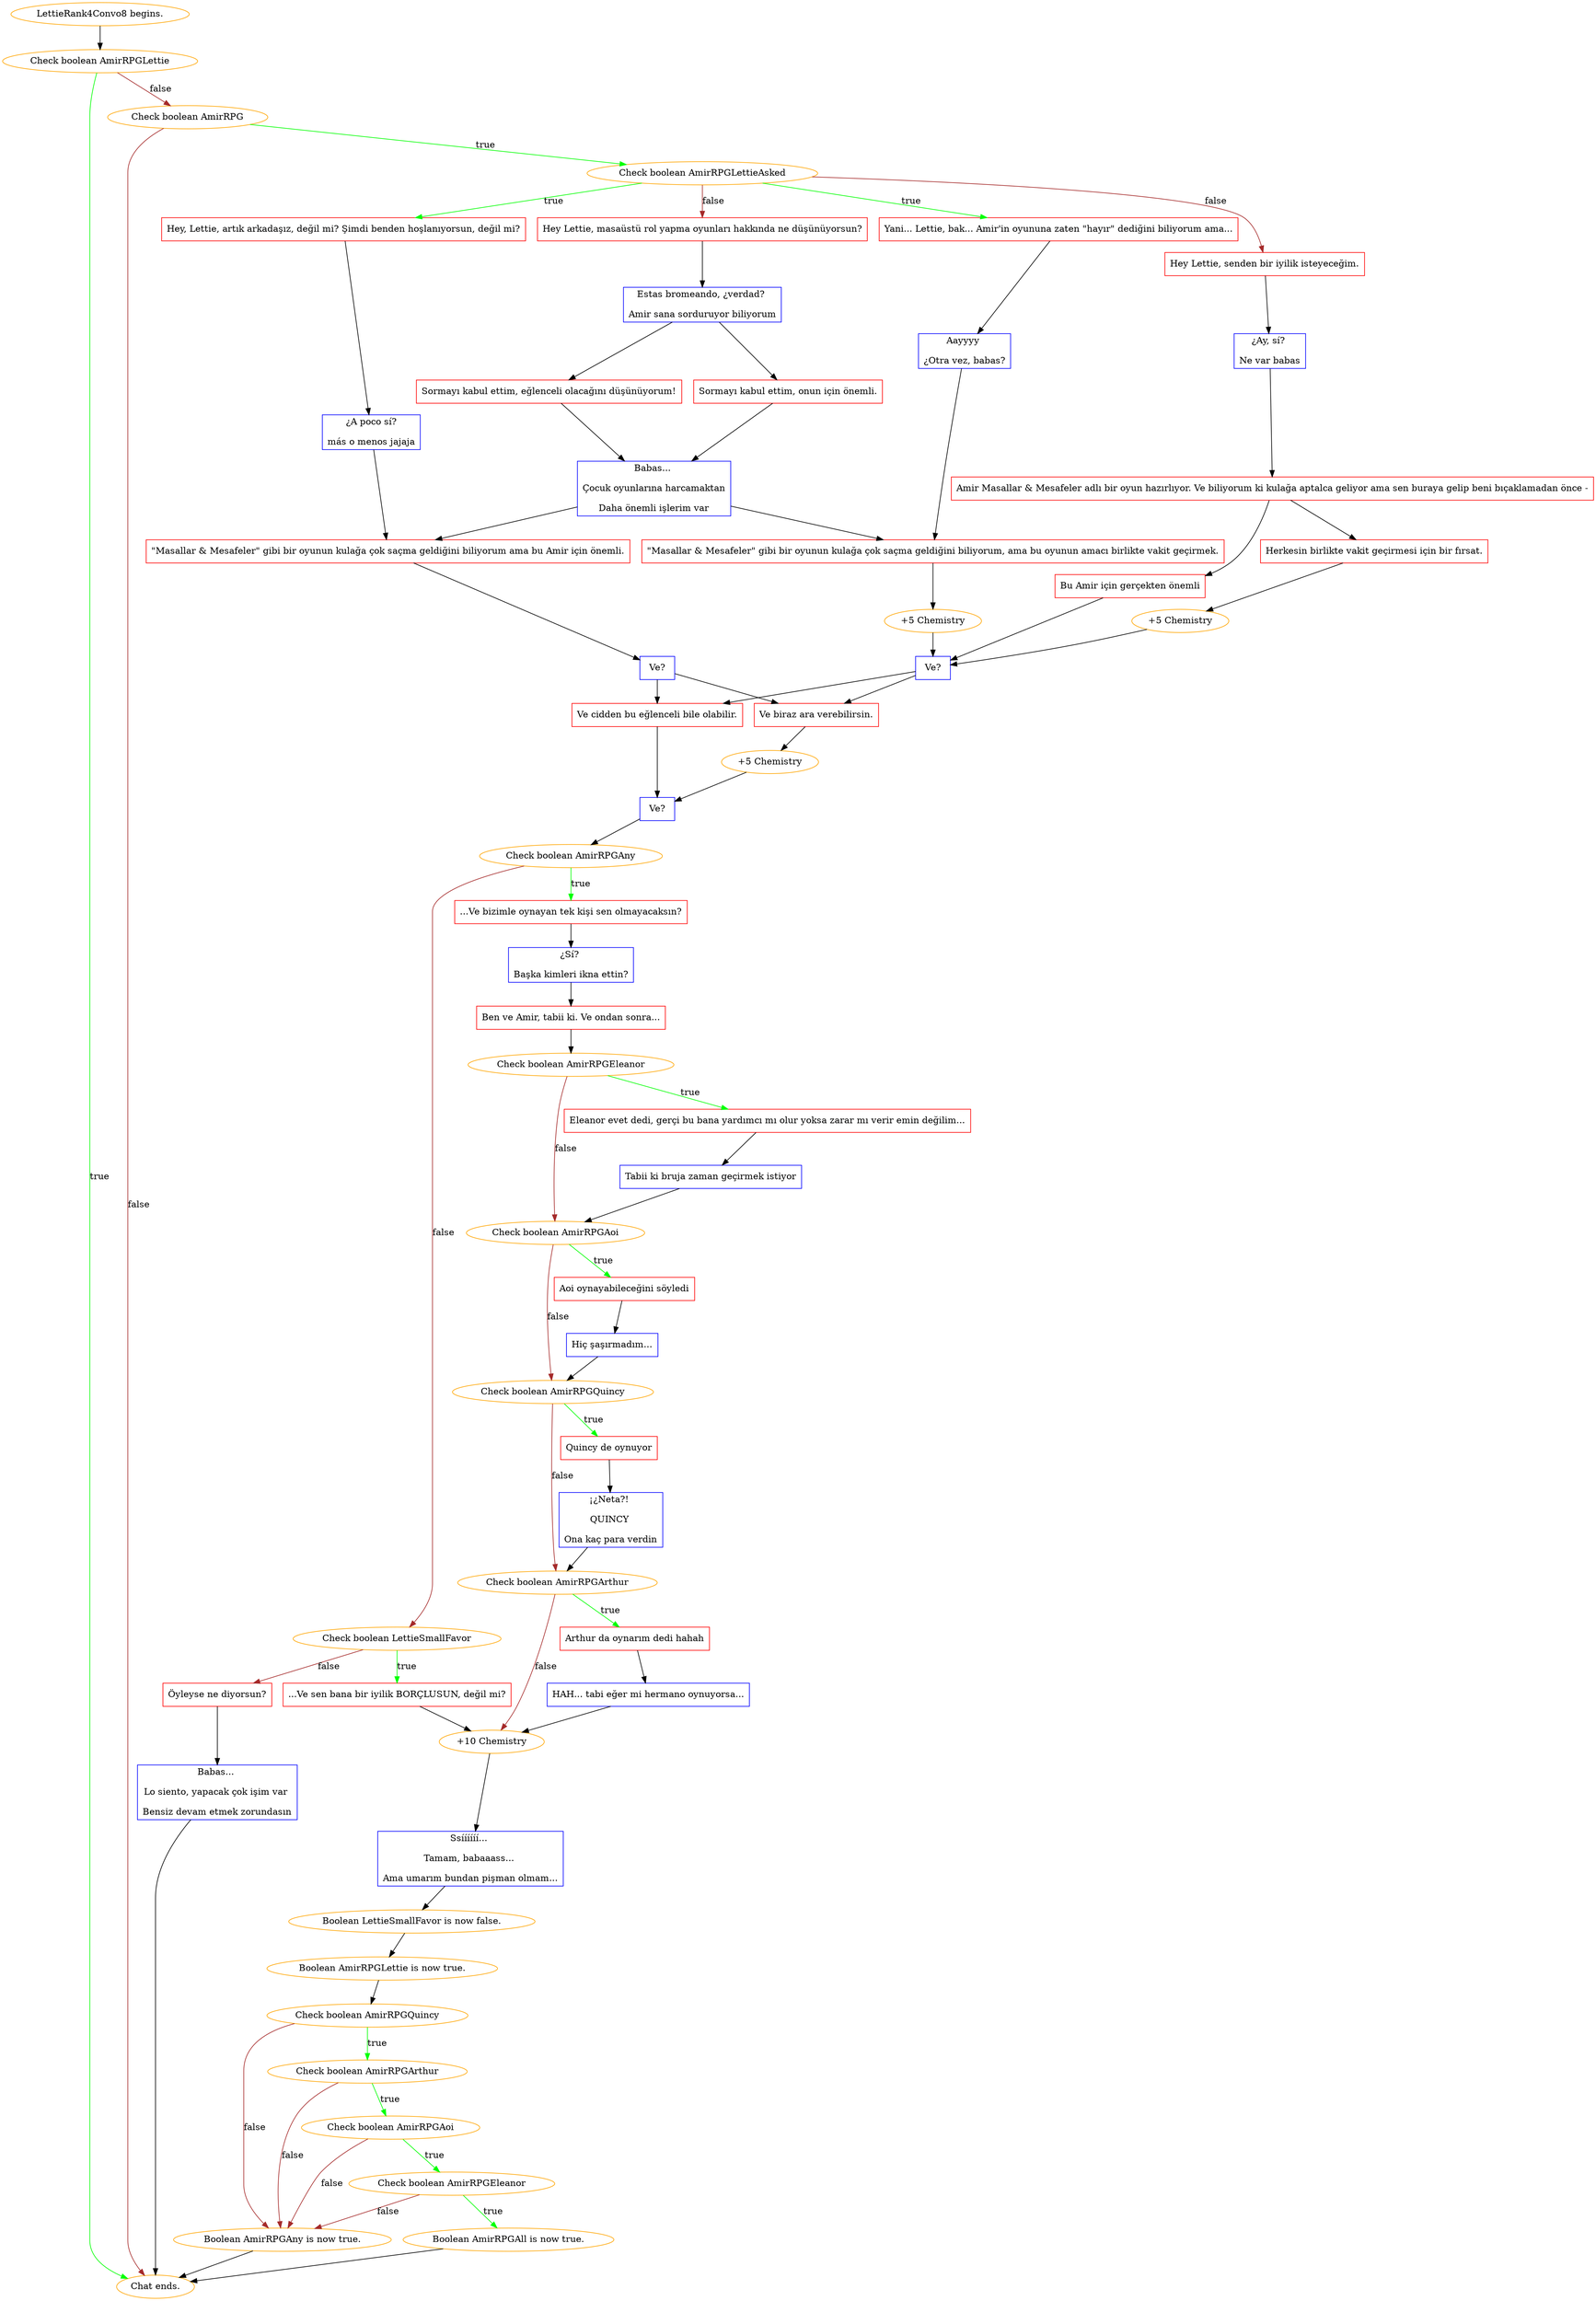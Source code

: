 digraph {
	"LettieRank4Convo8 begins." [color=orange];
		"LettieRank4Convo8 begins." -> j1847364543;
	j1847364543 [label="Check boolean AmirRPGLettie",color=orange];
		j1847364543 -> "Chat ends." [label=true,color=green];
		j1847364543 -> j4221295990 [label=false,color=brown];
	"Chat ends." [color=orange];
	j4221295990 [label="Check boolean AmirRPG",color=orange];
		j4221295990 -> j3900940289 [label=true,color=green];
		j4221295990 -> "Chat ends." [label=false,color=brown];
	j3900940289 [label="Check boolean AmirRPGLettieAsked",color=orange];
		j3900940289 -> j64663608 [label=true,color=green];
		j3900940289 -> j2358789117 [label=true,color=green];
		j3900940289 -> j1430810266 [label=false,color=brown];
		j3900940289 -> j370186658 [label=false,color=brown];
	j64663608 [label="Yani... Lettie, bak... Amir'in oyununa zaten \"hayır\" dediğini biliyorum ama...",shape=box,color=red];
		j64663608 -> j2069720589;
	j2358789117 [label="Hey, Lettie, artık arkadaşız, değil mi? Şimdi benden hoşlanıyorsun, değil mi?",shape=box,color=red];
		j2358789117 -> j1462731450;
	j1430810266 [label="Hey Lettie, masaüstü rol yapma oyunları hakkında ne düşünüyorsun?",shape=box,color=red];
		j1430810266 -> j2925979302;
	j370186658 [label="Hey Lettie, senden bir iyilik isteyeceğim.",shape=box,color=red];
		j370186658 -> j342055373;
	j2069720589 [label="Aayyyy 
¿Otra vez, babas?",shape=box,color=blue];
		j2069720589 -> j3837451658;
	j1462731450 [label="¿A poco sí?
más o menos jajaja",shape=box,color=blue];
		j1462731450 -> j2707271402;
	j2925979302 [label="Estas bromeando, ¿verdad? 
Amir sana sorduruyor biliyorum",shape=box,color=blue];
		j2925979302 -> j4232598779;
		j2925979302 -> j3612723691;
	j342055373 [label="¿Ay, sí? 
Ne var babas",shape=box,color=blue];
		j342055373 -> j2461910828;
	j3837451658 [label="\"Masallar & Mesafeler\" gibi bir oyunun kulağa çok saçma geldiğini biliyorum, ama bu oyunun amacı birlikte vakit geçirmek.",shape=box,color=red];
		j3837451658 -> j1787010743;
	j2707271402 [label="\"Masallar & Mesafeler\" gibi bir oyunun kulağa çok saçma geldiğini biliyorum ama bu Amir için önemli.",shape=box,color=red];
		j2707271402 -> j608736482;
	j4232598779 [label="Sormayı kabul ettim, eğlenceli olacağını düşünüyorum!",shape=box,color=red];
		j4232598779 -> j1508301279;
	j3612723691 [label="Sormayı kabul ettim, onun için önemli.",shape=box,color=red];
		j3612723691 -> j1508301279;
	j2461910828 [label="Amir Masallar & Mesafeler adlı bir oyun hazırlıyor. Ve biliyorum ki kulağa aptalca geliyor ama sen buraya gelip beni bıçaklamadan önce -",shape=box,color=red];
		j2461910828 -> j770126843;
		j2461910828 -> j147691022;
	j1787010743 [label="+5 Chemistry",color=orange];
		j1787010743 -> j3845425318;
	j608736482 [label="Ve?",shape=box,color=blue];
		j608736482 -> j2831960495;
		j608736482 -> j2757783800;
	j1508301279 [label="Babas... 
Çocuk oyunlarına harcamaktan
Daha önemli işlerim var",shape=box,color=blue];
		j1508301279 -> j3837451658;
		j1508301279 -> j2707271402;
	j770126843 [label="Herkesin birlikte vakit geçirmesi için bir fırsat.",shape=box,color=red];
		j770126843 -> j466025415;
	j147691022 [label="Bu Amir için gerçekten önemli",shape=box,color=red];
		j147691022 -> j3845425318;
	j3845425318 [label="Ve?",shape=box,color=blue];
		j3845425318 -> j2757783800;
		j3845425318 -> j2831960495;
	j2831960495 [label="Ve cidden bu eğlenceli bile olabilir.",shape=box,color=red];
		j2831960495 -> j2219158404;
	j2757783800 [label="Ve biraz ara verebilirsin.",shape=box,color=red];
		j2757783800 -> j2776954911;
	j466025415 [label="+5 Chemistry",color=orange];
		j466025415 -> j3845425318;
	j2219158404 [label="Ve?",shape=box,color=blue];
		j2219158404 -> j1306803518;
	j2776954911 [label="+5 Chemistry",color=orange];
		j2776954911 -> j2219158404;
	j1306803518 [label="Check boolean AmirRPGAny",color=orange];
		j1306803518 -> j3713546942 [label=true,color=green];
		j1306803518 -> j979637190 [label=false,color=brown];
	j3713546942 [label="...Ve bizimle oynayan tek kişi sen olmayacaksın?",shape=box,color=red];
		j3713546942 -> j2045890849;
	j979637190 [label="Check boolean LettieSmallFavor",color=orange];
		j979637190 -> j1404225735 [label=true,color=green];
		j979637190 -> j3944588549 [label=false,color=brown];
	j2045890849 [label="¿Sí? 
Başka kimleri ikna ettin?",shape=box,color=blue];
		j2045890849 -> j1920517766;
	j1404225735 [label="...Ve sen bana bir iyilik BORÇLUSUN, değil mi?",shape=box,color=red];
		j1404225735 -> j330071122;
	j3944588549 [label="Öyleyse ne diyorsun?",shape=box,color=red];
		j3944588549 -> j393903441;
	j1920517766 [label="Ben ve Amir, tabii ki. Ve ondan sonra...",shape=box,color=red];
		j1920517766 -> j3426062266;
	j330071122 [label="+10 Chemistry",color=orange];
		j330071122 -> j2208948332;
	j393903441 [label="Babas... 
Lo siento, yapacak çok işim var 
Bensiz devam etmek zorundasın",shape=box,color=blue];
		j393903441 -> "Chat ends.";
	j3426062266 [label="Check boolean AmirRPGEleanor",color=orange];
		j3426062266 -> j677025919 [label=true,color=green];
		j3426062266 -> j276093388 [label=false,color=brown];
	j2208948332 [label="Ssíííííí... 
Tamam, babaaass... 
Ama umarım bundan pişman olmam...",shape=box,color=blue];
		j2208948332 -> j708310595;
	j677025919 [label="Eleanor evet dedi, gerçi bu bana yardımcı mı olur yoksa zarar mı verir emin değilim...",shape=box,color=red];
		j677025919 -> j1738267194;
	j276093388 [label="Check boolean AmirRPGAoi",color=orange];
		j276093388 -> j2407630018 [label=true,color=green];
		j276093388 -> j3057950938 [label=false,color=brown];
	j708310595 [label="Boolean LettieSmallFavor is now false.",color=orange];
		j708310595 -> j2069131733;
	j1738267194 [label="Tabii ki bruja zaman geçirmek istiyor",shape=box,color=blue];
		j1738267194 -> j276093388;
	j2407630018 [label="Aoi oynayabileceğini söyledi",shape=box,color=red];
		j2407630018 -> j829983836;
	j3057950938 [label="Check boolean AmirRPGQuincy",color=orange];
		j3057950938 -> j4106487499 [label=true,color=green];
		j3057950938 -> j689492531 [label=false,color=brown];
	j2069131733 [label="Boolean AmirRPGLettie is now true.",color=orange];
		j2069131733 -> j4165480782;
	j829983836 [label="Hiç şaşırmadım...",shape=box,color=blue];
		j829983836 -> j3057950938;
	j4106487499 [label="Quincy de oynuyor",shape=box,color=red];
		j4106487499 -> j777929113;
	j689492531 [label="Check boolean AmirRPGArthur",color=orange];
		j689492531 -> j3508422936 [label=true,color=green];
		j689492531 -> j330071122 [label=false,color=brown];
	j4165480782 [label="Check boolean AmirRPGQuincy",color=orange];
		j4165480782 -> j2573261149 [label=true,color=green];
		j4165480782 -> j1992773596 [label=false,color=brown];
	j777929113 [label="¡¿Neta?! 
QUINCY 
Ona kaç para verdin",shape=box,color=blue];
		j777929113 -> j689492531;
	j3508422936 [label="Arthur da oynarım dedi hahah",shape=box,color=red];
		j3508422936 -> j3194856376;
	j2573261149 [label="Check boolean AmirRPGArthur",color=orange];
		j2573261149 -> j2494139801 [label=true,color=green];
		j2573261149 -> j1992773596 [label=false,color=brown];
	j1992773596 [label="Boolean AmirRPGAny is now true.",color=orange];
		j1992773596 -> "Chat ends.";
	j3194856376 [label="HAH... tabi eğer mi hermano oynuyorsa...",shape=box,color=blue];
		j3194856376 -> j330071122;
	j2494139801 [label="Check boolean AmirRPGAoi",color=orange];
		j2494139801 -> j3993582263 [label=true,color=green];
		j2494139801 -> j1992773596 [label=false,color=brown];
	j3993582263 [label="Check boolean AmirRPGEleanor",color=orange];
		j3993582263 -> j2677000302 [label=true,color=green];
		j3993582263 -> j1992773596 [label=false,color=brown];
	j2677000302 [label="Boolean AmirRPGAll is now true.",color=orange];
		j2677000302 -> "Chat ends.";
}